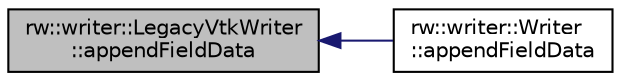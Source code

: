 digraph "rw::writer::LegacyVtkWriter::appendFieldData"
{
  edge [fontname="Helvetica",fontsize="10",labelfontname="Helvetica",labelfontsize="10"];
  node [fontname="Helvetica",fontsize="10",shape=record];
  rankdir="LR";
  Node11 [label="rw::writer::LegacyVtkWriter\l::appendFieldData",height=0.2,width=0.4,color="black", fillcolor="grey75", style="filled", fontcolor="black"];
  Node11 -> Node12 [dir="back",color="midnightblue",fontsize="10",style="solid",fontname="Helvetica"];
  Node12 [label="rw::writer::Writer\l::appendFieldData",height=0.2,width=0.4,color="black", fillcolor="white", style="filled",URL="$classrw_1_1writer_1_1Writer.html#a2d41a373b7507c1a57d7aa392ae35903",tooltip="Writes the scalar field data to the file. "];
}
